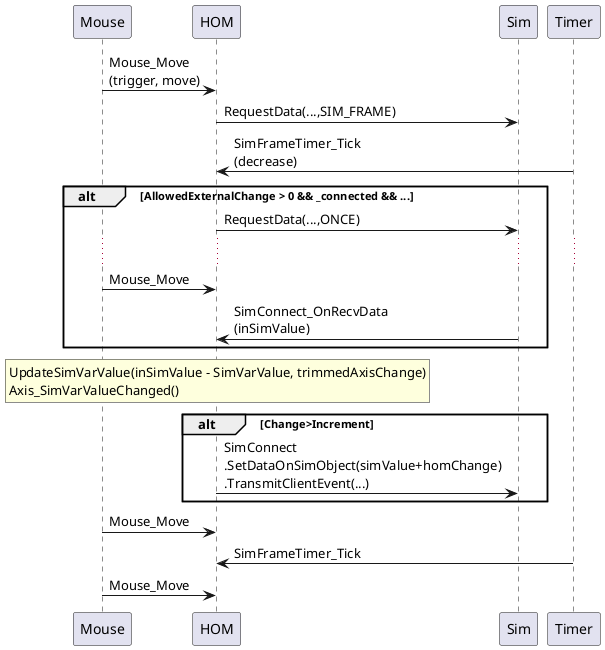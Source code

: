 ﻿@startuml
Mouse -> HOM : Mouse_Move\n(trigger, move)
HOM -> Sim : RequestData(...,SIM_FRAME)
HOM <- Timer : SimFrameTimer_Tick\n(decrease)
alt AllowedExternalChange > 0 && _connected && ...
HOM -> Sim : RequestData(...,ONCE)
...
Mouse -> HOM : Mouse_Move
Sim -> HOM : SimConnect_OnRecvData\n(inSimValue)
end
rnote over HOM
UpdateSimVarValue(inSimValue - SimVarValue, trimmedAxisChange)
Axis_SimVarValueChanged()
endrnote
alt Change>Increment
HOM -> Sim : SimConnect\n.SetDataOnSimObject(simValue+homChange)\n.TransmitClientEvent(...)
end
Mouse -> HOM : Mouse_Move
HOM <- Timer : SimFrameTimer_Tick
Mouse -> HOM : Mouse_Move
@enduml